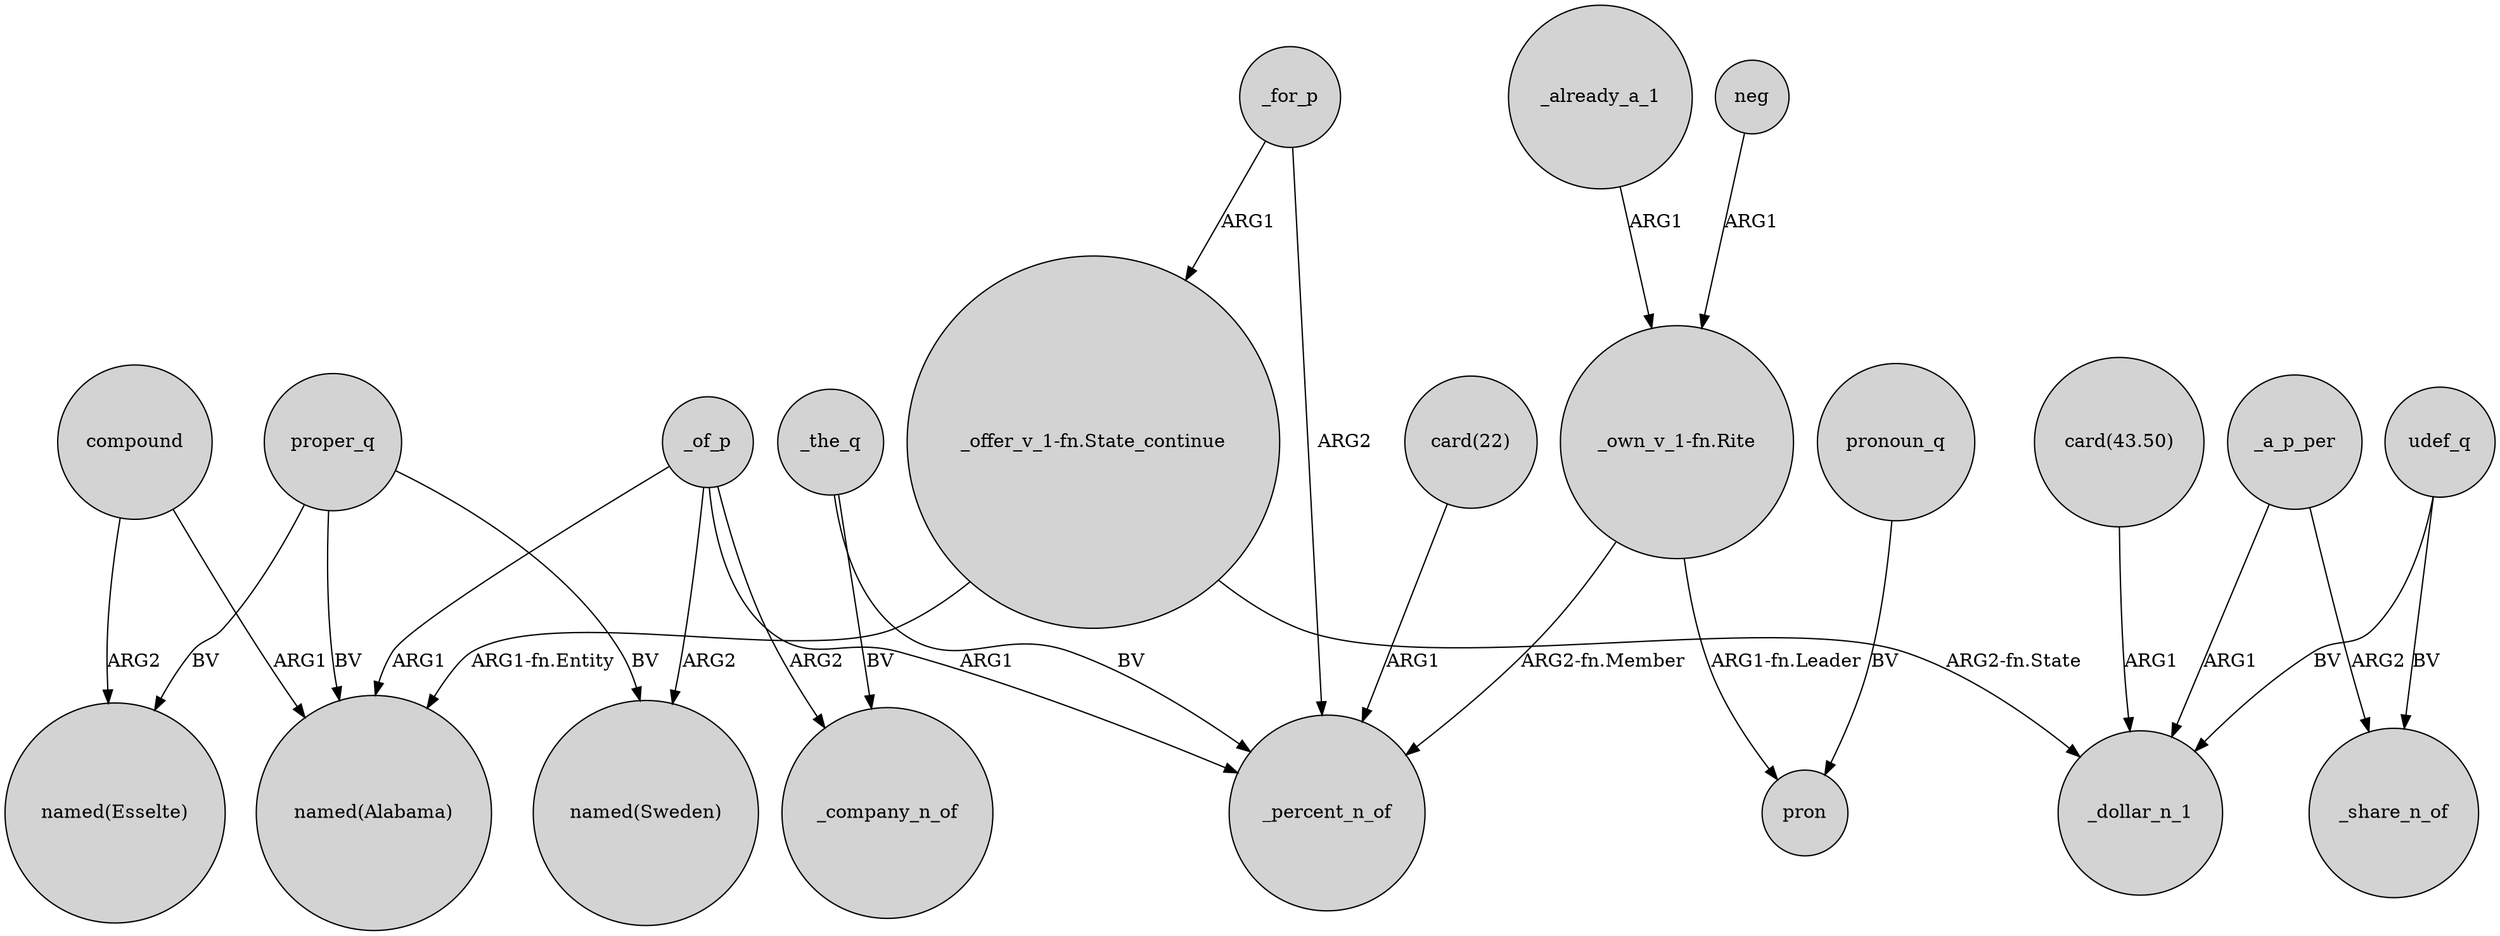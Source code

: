 digraph {
	node [shape=circle style=filled]
	compound -> "named(Esselte)" [label=ARG2]
	"card(43.50)" -> _dollar_n_1 [label=ARG1]
	_already_a_1 -> "_own_v_1-fn.Rite" [label=ARG1]
	proper_q -> "named(Sweden)" [label=BV]
	_for_p -> "_offer_v_1-fn.State_continue" [label=ARG1]
	_the_q -> _percent_n_of [label=BV]
	_of_p -> "named(Alabama)" [label=ARG1]
	_of_p -> _percent_n_of [label=ARG1]
	"_own_v_1-fn.Rite" -> _percent_n_of [label="ARG2-fn.Member"]
	pronoun_q -> pron [label=BV]
	proper_q -> "named(Alabama)" [label=BV]
	"_offer_v_1-fn.State_continue" -> "named(Alabama)" [label="ARG1-fn.Entity"]
	compound -> "named(Alabama)" [label=ARG1]
	_a_p_per -> _share_n_of [label=ARG2]
	"_offer_v_1-fn.State_continue" -> _dollar_n_1 [label="ARG2-fn.State"]
	udef_q -> _share_n_of [label=BV]
	udef_q -> _dollar_n_1 [label=BV]
	_a_p_per -> _dollar_n_1 [label=ARG1]
	_of_p -> _company_n_of [label=ARG2]
	proper_q -> "named(Esselte)" [label=BV]
	neg -> "_own_v_1-fn.Rite" [label=ARG1]
	"_own_v_1-fn.Rite" -> pron [label="ARG1-fn.Leader"]
	_for_p -> _percent_n_of [label=ARG2]
	_of_p -> "named(Sweden)" [label=ARG2]
	_the_q -> _company_n_of [label=BV]
	"card(22)" -> _percent_n_of [label=ARG1]
}
